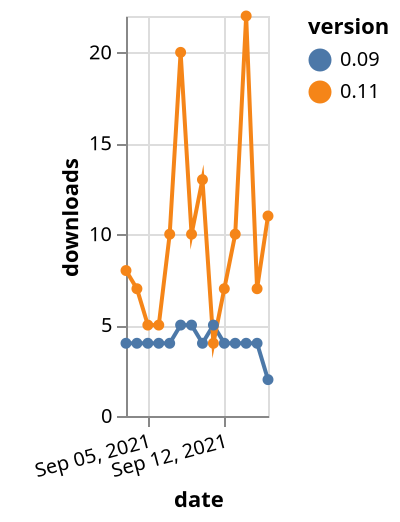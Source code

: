 {"$schema": "https://vega.github.io/schema/vega-lite/v5.json", "description": "A simple bar chart with embedded data.", "data": {"values": [{"date": "2021-09-03", "total": 6276, "delta": 4, "version": "0.09"}, {"date": "2021-09-04", "total": 6280, "delta": 4, "version": "0.09"}, {"date": "2021-09-05", "total": 6284, "delta": 4, "version": "0.09"}, {"date": "2021-09-06", "total": 6288, "delta": 4, "version": "0.09"}, {"date": "2021-09-07", "total": 6292, "delta": 4, "version": "0.09"}, {"date": "2021-09-08", "total": 6297, "delta": 5, "version": "0.09"}, {"date": "2021-09-09", "total": 6302, "delta": 5, "version": "0.09"}, {"date": "2021-09-10", "total": 6306, "delta": 4, "version": "0.09"}, {"date": "2021-09-11", "total": 6311, "delta": 5, "version": "0.09"}, {"date": "2021-09-12", "total": 6315, "delta": 4, "version": "0.09"}, {"date": "2021-09-13", "total": 6319, "delta": 4, "version": "0.09"}, {"date": "2021-09-14", "total": 6323, "delta": 4, "version": "0.09"}, {"date": "2021-09-15", "total": 6327, "delta": 4, "version": "0.09"}, {"date": "2021-09-16", "total": 6329, "delta": 2, "version": "0.09"}, {"date": "2021-09-03", "total": 14345, "delta": 8, "version": "0.11"}, {"date": "2021-09-04", "total": 14352, "delta": 7, "version": "0.11"}, {"date": "2021-09-05", "total": 14357, "delta": 5, "version": "0.11"}, {"date": "2021-09-06", "total": 14362, "delta": 5, "version": "0.11"}, {"date": "2021-09-07", "total": 14372, "delta": 10, "version": "0.11"}, {"date": "2021-09-08", "total": 14392, "delta": 20, "version": "0.11"}, {"date": "2021-09-09", "total": 14402, "delta": 10, "version": "0.11"}, {"date": "2021-09-10", "total": 14415, "delta": 13, "version": "0.11"}, {"date": "2021-09-11", "total": 14419, "delta": 4, "version": "0.11"}, {"date": "2021-09-12", "total": 14426, "delta": 7, "version": "0.11"}, {"date": "2021-09-13", "total": 14436, "delta": 10, "version": "0.11"}, {"date": "2021-09-14", "total": 14458, "delta": 22, "version": "0.11"}, {"date": "2021-09-15", "total": 14465, "delta": 7, "version": "0.11"}, {"date": "2021-09-16", "total": 14476, "delta": 11, "version": "0.11"}]}, "width": "container", "mark": {"type": "line", "point": {"filled": true}}, "encoding": {"x": {"field": "date", "type": "temporal", "timeUnit": "yearmonthdate", "title": "date", "axis": {"labelAngle": -15}}, "y": {"field": "delta", "type": "quantitative", "title": "downloads"}, "color": {"field": "version", "type": "nominal"}, "tooltip": {"field": "delta"}}}